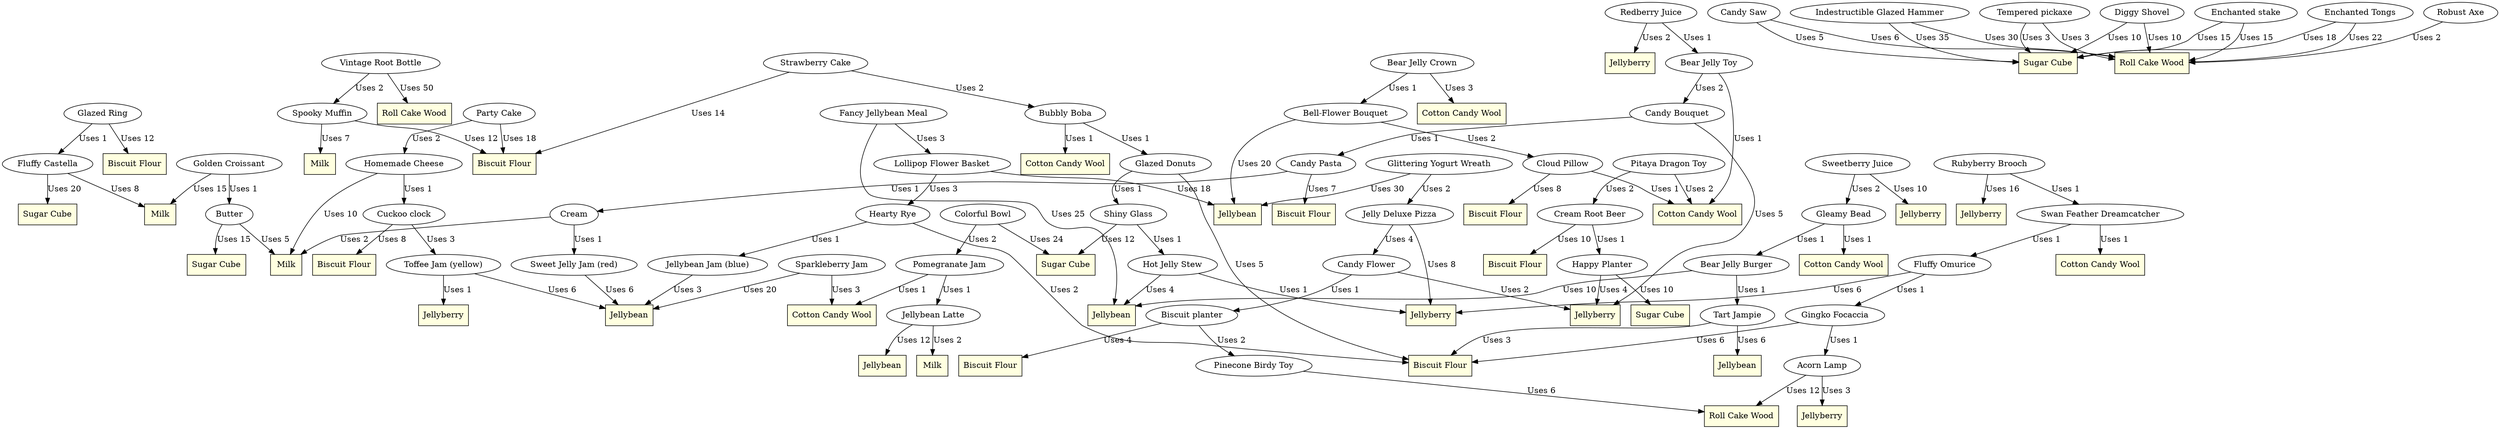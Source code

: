 digraph production_data {
  clusterrank=global;
  // Facilities
  
  

  subgraph cluster_carpenter {
    label="Carpentry Shop";
    clusterrank=cluster;

    

    subgraph cluster_carpenter_materials {
      
      carpenter_berry [label="Jellyberry", fillcolor="lightyellow", style="filled", shape="box"];
      
      carpenter_flour [label="Biscuit Flour", fillcolor="lightyellow", style="filled", shape="box"];
      
      carpenter_wood [label="Roll Cake Wood", fillcolor="lightyellow", style="filled", shape="box"];
      
      carpenter_wool [label="Cotton Candy Wool", fillcolor="lightyellow", style="filled", shape="box"];
      
    }

    
    acorn_lamp [label="Acorn Lamp"];

    

    acorn_lamp -> carpenter_wood [label="Uses 12"];
    

    acorn_lamp -> carpenter_berry [label="Uses 3"];
    
    
    cuckoo_clock [label="Cuckoo clock"];

    

    cuckoo_clock -> carpenter_flour [label="Uses 8"];
    

    cuckoo_clock -> toffee_jam [label="Uses 3"];
    
    
    dreamcatcher [label="Swan Feather Dreamcatcher"];

    

    dreamcatcher -> carpenter_wool [label="Uses 1"];
    

    dreamcatcher -> omurice [label="Uses 1"];
    
    
    pinecone [label="Pinecone Birdy Toy"];

    

    pinecone -> carpenter_wood [label="Uses 6"];
    
    
  }
  
  

  subgraph cluster_smithy {
    label="Smithy";
    clusterrank=cluster;

    

    subgraph cluster_smithy_materials {
      
      smithy_sugar [label="Sugar Cube", fillcolor="lightyellow", style="filled", shape="box"];
      
      smithy_wood [label="Roll Cake Wood", fillcolor="lightyellow", style="filled", shape="box"];
      
    }

    
    axe [label="Robust Axe"];

    

    axe -> smithy_wood [label="Uses 2"];
    
    
    candy_saw [label="Candy Saw"];

    

    candy_saw -> smithy_wood [label="Uses 6"];
    

    candy_saw -> smithy_sugar [label="Uses 5"];
    
    
    hammer [label="Indestructible Glazed Hammer"];

    

    hammer -> smithy_wood [label="Uses 30"];
    

    hammer -> smithy_sugar [label="Uses 35"];
    
    
    pickaxe [label="Tempered pickaxe"];

    

    pickaxe -> smithy_wood [label="Uses 3"];
    

    pickaxe -> smithy_sugar [label="Uses 3"];
    
    
    shovel [label="Diggy Shovel"];

    

    shovel -> smithy_wood [label="Uses 10"];
    

    shovel -> smithy_sugar [label="Uses 10"];
    
    
    stake [label="Enchanted stake"];

    

    stake -> smithy_wood [label="Uses 15"];
    

    stake -> smithy_sugar [label="Uses 15"];
    
    
    tongs [label="Enchanted Tongs"];

    

    tongs -> smithy_wood [label="Uses 22"];
    

    tongs -> smithy_sugar [label="Uses 18"];
    
    
  }
  
  

  subgraph cluster_workshop {
    label="Artisan's Workshop";
    clusterrank=cluster;

    

    subgraph cluster_workshop_materials {
      
      workshop_flour [label="Biscuit Flour", fillcolor="lightyellow", style="filled", shape="box"];
      
      workshop_sugar [label="Sugar Cube", fillcolor="lightyellow", style="filled", shape="box"];
      
      workshop_wool [label="Cotton Candy Wool", fillcolor="lightyellow", style="filled", shape="box"];
      
    }

    
    bead [label="Gleamy Bead"];

    

    bead -> burger [label="Uses 1"];
    

    bead -> workshop_wool [label="Uses 1"];
    
    
    biscuit_planter [label="Biscuit planter"];

    

    biscuit_planter -> workshop_flour [label="Uses 4"];
    

    biscuit_planter -> pinecone [label="Uses 2"];
    
    
    bowl [label="Colorful Bowl"];

    

    bowl -> workshop_sugar [label="Uses 24"];
    

    bowl -> pom_jam [label="Uses 2"];
    
    
    glass [label="Shiny Glass"];

    

    glass -> workshop_sugar [label="Uses 12"];
    

    glass -> stew [label="Uses 1"];
    
    
  }
  
  

  subgraph cluster_jammery {
    label="Jammery";
    clusterrank=cluster;

    

    subgraph cluster_jammery_materials {
      
      jammery_berry [label="Jellyberry", fillcolor="lightyellow", style="filled", shape="box"];
      
      jammery_jellybean [label="Jellybean", fillcolor="lightyellow", style="filled", shape="box"];
      
      jammery_wool [label="Cotton Candy Wool", fillcolor="lightyellow", style="filled", shape="box"];
      
    }

    
    blue_jam [label="Jellybean Jam (blue)"];

    

    blue_jam -> jammery_jellybean [label="Uses 3"];
    
    
    pom_jam [label="Pomegranate Jam"];

    

    pom_jam -> jammery_wool [label="Uses 1"];
    

    pom_jam -> latte [label="Uses 1"];
    
    
    red_jam [label="Sweet Jelly Jam (red)"];

    

    red_jam -> jammery_jellybean [label="Uses 6"];
    
    
    sparkleberry_jam [label="Sparkleberry Jam"];

    

    sparkleberry_jam -> jammery_wool [label="Uses 3"];
    

    sparkleberry_jam -> jammery_jellybean [label="Uses 20"];
    
    
    toffee_jam [label="Toffee Jam (yellow)"];

    

    toffee_jam -> jammery_jellybean [label="Uses 6"];
    

    toffee_jam -> jammery_berry [label="Uses 1"];
    
    
  }
  
  

  subgraph cluster_cafe {
    label="Latte cafe";
    clusterrank=cluster;

    

    subgraph cluster_cafe_materials {
      
      cafe_berry [label="Jellyberry", fillcolor="lightyellow", style="filled", shape="box"];
      
      cafe_jellybean [label="Jellybean", fillcolor="lightyellow", style="filled", shape="box"];
      
      cafe_milk [label="Milk", fillcolor="lightyellow", style="filled", shape="box"];
      
      cafe_wool [label="Cotton Candy Wool", fillcolor="lightyellow", style="filled", shape="box"];
      
    }

    
    boba [label="Bubbly Boba"];

    

    boba -> doughnut [label="Uses 1"];
    

    boba -> cafe_wool [label="Uses 1"];
    
    
    latte [label="Jellybean Latte"];

    

    latte -> cafe_jellybean [label="Uses 12"];
    

    latte -> cafe_milk [label="Uses 2"];
    
    
    sweetberry_juice [label="Sweetberry Juice"];

    

    sweetberry_juice -> cafe_berry [label="Uses 10"];
    

    sweetberry_juice -> bead [label="Uses 2"];
    
    
  }
  
  

  subgraph cluster_jewelry {
    label="Jewelry Salon";
    clusterrank=cluster;

    

    subgraph cluster_jewelry_materials {
      
      jewelry_berry [label="Jellyberry", fillcolor="lightyellow", style="filled", shape="box"];
      
      jewelry_flour [label="Biscuit Flour", fillcolor="lightyellow", style="filled", shape="box"];
      
      jewelry_wool [label="Cotton Candy Wool", fillcolor="lightyellow", style="filled", shape="box"];
      
    }

    
    brooch [label="Rubyberry Brooch"];

    

    brooch -> jewelry_berry [label="Uses 16"];
    

    brooch -> dreamcatcher [label="Uses 1"];
    
    
    crown [label="Bear Jelly Crown"];

    

    crown -> jewelry_wool [label="Uses 3"];
    

    crown -> flower_bouquet [label="Uses 1"];
    
    
    glazed_ring [label="Glazed Ring"];

    

    glazed_ring -> jewelry_flour [label="Uses 12"];
    

    glazed_ring -> castella [label="Uses 1"];
    
    
  }
  
  

  subgraph cluster_diner {
    label="Jampie Diner";
    clusterrank=cluster;

    

    subgraph cluster_diner_materials {
      
      diner_berry [label="Jellyberry", fillcolor="lightyellow", style="filled", shape="box"];
      
      diner_flour [label="Biscuit Flour", fillcolor="lightyellow", style="filled", shape="box"];
      
      diner_jellybean [label="Jellybean", fillcolor="lightyellow", style="filled", shape="box"];
      
    }

    
    burger [label="Bear Jelly Burger"];

    

    burger -> diner_jellybean [label="Uses 10"];
    

    burger -> pie [label="Uses 1"];
    
    
    deluxe_pizza [label="Jelly Deluxe Pizza"];

    

    deluxe_pizza -> candy_flower [label="Uses 4"];
    

    deluxe_pizza -> diner_berry [label="Uses 8"];
    
    
    fancy_meal [label="Fancy Jellybean Meal"];

    

    fancy_meal -> diner_jellybean [label="Uses 25"];
    

    fancy_meal -> lollipop_basket [label="Uses 3"];
    
    
    omurice [label="Fluffy Omurice"];

    

    omurice -> diner_berry [label="Uses 6"];
    

    omurice -> focaccia [label="Uses 1"];
    
    
    pasta [label="Candy Pasta"];

    

    pasta -> diner_flour [label="Uses 7"];
    

    pasta -> cream [label="Uses 1"];
    
    
    stew [label="Hot Jelly Stew"];

    

    stew -> diner_jellybean [label="Uses 4"];
    

    stew -> diner_berry [label="Uses 1"];
    
    
  }
  
  

  subgraph cluster_dairy {
    label="Dairy Factory";
    clusterrank=cluster;

    

    subgraph cluster_dairy_materials {
      
      dairy_milk [label="Milk", fillcolor="lightyellow", style="filled", shape="box"];
      
      dairy_sugar [label="Sugar Cube", fillcolor="lightyellow", style="filled", shape="box"];
      
    }

    
    butter [label="Butter"];

    

    butter -> dairy_sugar [label="Uses 15"];
    

    butter -> dairy_milk [label="Uses 5"];
    
    
    cheese [label="Homemade Cheese"];

    

    cheese -> cuckoo_clock [label="Uses 1"];
    

    cheese -> dairy_milk [label="Uses 10"];
    
    
    cream [label="Cream"];

    

    cream -> dairy_milk [label="Uses 2"];
    

    cream -> red_jam [label="Uses 1"];
    
    
  }
  
  

  subgraph cluster_flowers {
    label="Flower shop";
    clusterrank=cluster;

    

    subgraph cluster_flowers_materials {
      
      flowers_berry [label="Jellyberry", fillcolor="lightyellow", style="filled", shape="box"];
      
      flowers_jellybean [label="Jellybean", fillcolor="lightyellow", style="filled", shape="box"];
      
      flowers_sugar [label="Sugar Cube", fillcolor="lightyellow", style="filled", shape="box"];
      
    }

    
    candy_bouquet [label="Candy Bouquet"];

    

    candy_bouquet -> flowers_berry [label="Uses 5"];
    

    candy_bouquet -> pasta [label="Uses 1"];
    
    
    candy_flower [label="Candy Flower"];

    

    candy_flower -> flowers_berry [label="Uses 2"];
    

    candy_flower -> biscuit_planter [label="Uses 1"];
    
    
    flower_bouquet [label="Bell-Flower Bouquet"];

    

    flower_bouquet -> flowers_jellybean [label="Uses 20"];
    

    flower_bouquet -> pillow [label="Uses 2"];
    
    
    happy_planter [label="Happy Planter"];

    

    happy_planter -> flowers_sugar [label="Uses 10"];
    

    happy_planter -> flowers_berry [label="Uses 4"];
    
    
    lollipop_basket [label="Lollipop Flower Basket"];

    

    lollipop_basket -> flowers_jellybean [label="Uses 18"];
    

    lollipop_basket -> rye [label="Uses 3"];
    
    
    yogurt_wreath [label="Glittering Yogurt Wreath"];

    

    yogurt_wreath -> deluxe_pizza [label="Uses 2"];
    

    yogurt_wreath -> flowers_jellybean [label="Uses 30"];
    
    
  }
  
  

  subgraph cluster_bakery {
    label="Bakery";
    clusterrank=cluster;

    

    subgraph cluster_bakery_materials {
      
      bakery_flour [label="Biscuit Flour", fillcolor="lightyellow", style="filled", shape="box"];
      
      bakery_jellybean [label="Jellybean", fillcolor="lightyellow", style="filled", shape="box"];
      
      bakery_milk [label="Milk", fillcolor="lightyellow", style="filled", shape="box"];
      
      bakery_sugar [label="Sugar Cube", fillcolor="lightyellow", style="filled", shape="box"];
      
    }

    
    castella [label="Fluffy Castella"];

    

    castella -> bakery_sugar [label="Uses 20"];
    

    castella -> bakery_milk [label="Uses 8"];
    
    
    croissant [label="Golden Croissant"];

    

    croissant -> butter [label="Uses 1"];
    

    croissant -> bakery_milk [label="Uses 15"];
    
    
    doughnut [label="Glazed Donuts"];

    

    doughnut -> glass [label="Uses 1"];
    

    doughnut -> bakery_flour [label="Uses 5"];
    
    
    focaccia [label="Gingko Focaccia"];

    

    focaccia -> acorn_lamp [label="Uses 1"];
    

    focaccia -> bakery_flour [label="Uses 6"];
    
    
    pie [label="Tart Jampie"];

    

    pie -> bakery_jellybean [label="Uses 6"];
    

    pie -> bakery_flour [label="Uses 3"];
    
    
    rye [label="Hearty Rye"];

    

    rye -> bakery_flour [label="Uses 2"];
    

    rye -> blue_jam [label="Uses 1"];
    
    
  }
  
  

  subgraph cluster_maison {
    label="Maison du Cake";
    clusterrank=cluster;

    

    subgraph cluster_maison_materials {
      
      maison_flour [label="Biscuit Flour", fillcolor="lightyellow", style="filled", shape="box"];
      
      maison_milk [label="Milk", fillcolor="lightyellow", style="filled", shape="box"];
      
    }

    
    muffin [label="Spooky Muffin"];

    

    muffin -> maison_flour [label="Uses 12"];
    

    muffin -> maison_milk [label="Uses 7"];
    
    
    party_cake [label="Party Cake"];

    

    party_cake -> maison_flour [label="Uses 18"];
    

    party_cake -> cheese [label="Uses 2"];
    
    
    strawberry_cake [label="Strawberry Cake"];

    

    strawberry_cake -> maison_flour [label="Uses 14"];
    

    strawberry_cake -> boba [label="Uses 2"];
    
    
  }
  
  

  subgraph cluster_toy_store {
    label="Toy Store";
    clusterrank=cluster;

    

    subgraph cluster_toy_store_materials {
      
      toy_store_flour [label="Biscuit Flour", fillcolor="lightyellow", style="filled", shape="box"];
      
      toy_store_wool [label="Cotton Candy Wool", fillcolor="lightyellow", style="filled", shape="box"];
      
    }

    
    pillow [label="Cloud Pillow"];

    

    pillow -> toy_store_flour [label="Uses 8"];
    

    pillow -> toy_store_wool [label="Uses 1"];
    
    
    pitaya_dragon [label="Pitaya Dragon Toy"];

    

    pitaya_dragon -> toy_store_wool [label="Uses 2"];
    

    pitaya_dragon -> root_beer [label="Uses 2"];
    
    
    toy [label="Bear Jelly Toy"];

    

    toy -> toy_store_wool [label="Uses 1"];
    

    toy -> candy_bouquet [label="Uses 2"];
    
    
  }
  
  

  subgraph cluster_barrel_inn {
    label="Barrel Inn";
    clusterrank=cluster;

    

    subgraph cluster_barrel_inn_materials {
      
      barrel_inn_berry [label="Jellyberry", fillcolor="lightyellow", style="filled", shape="box"];
      
      barrel_inn_flour [label="Biscuit Flour", fillcolor="lightyellow", style="filled", shape="box"];
      
      barrel_inn_wood [label="Roll Cake Wood", fillcolor="lightyellow", style="filled", shape="box"];
      
    }

    
    redberry_juice [label="Redberry Juice"];

    

    redberry_juice -> barrel_inn_berry [label="Uses 2"];
    

    redberry_juice -> toy [label="Uses 1"];
    
    
    root_beer [label="Cream Root Beer"];

    

    root_beer -> barrel_inn_flour [label="Uses 10"];
    

    root_beer -> happy_planter [label="Uses 1"];
    
    
    root_bottle [label="Vintage Root Bottle"];

    

    root_bottle -> barrel_inn_wood [label="Uses 50"];
    

    root_bottle -> muffin [label="Uses 2"];
    
    
  }
  
}
